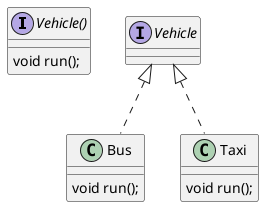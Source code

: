 @startuml
'https://plantuml.com/sequence-diagram

interface Vehicle() {
    void run();
}

class Bus implements Vehicle {
    void run();
}

class Taxi implements Vehicle {
    void run();
}

@enduml